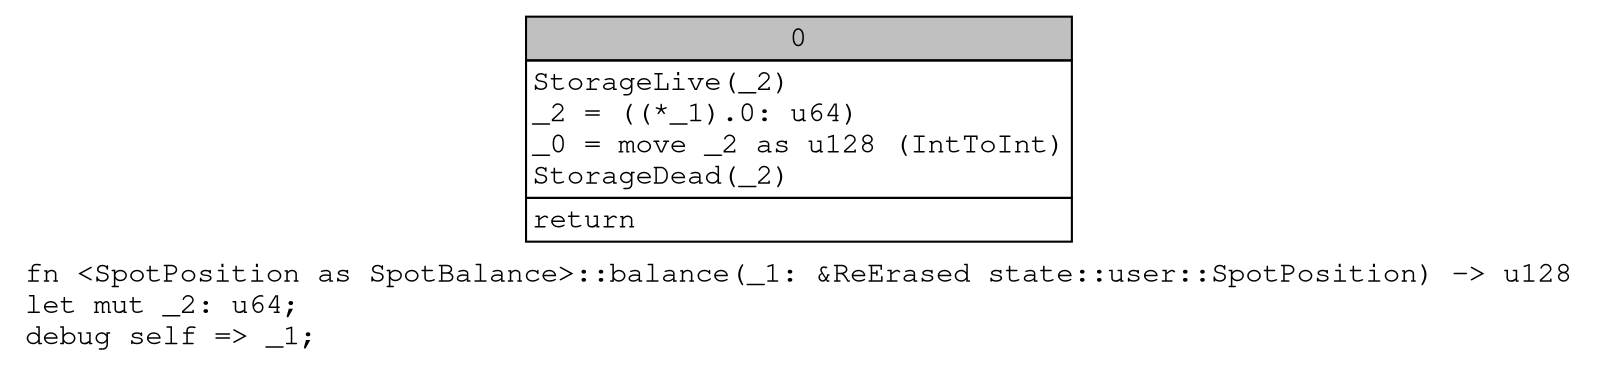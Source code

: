 digraph Mir_0_4333 {
    graph [fontname="Courier, monospace"];
    node [fontname="Courier, monospace"];
    edge [fontname="Courier, monospace"];
    label=<fn &lt;SpotPosition as SpotBalance&gt;::balance(_1: &amp;ReErased state::user::SpotPosition) -&gt; u128<br align="left"/>let mut _2: u64;<br align="left"/>debug self =&gt; _1;<br align="left"/>>;
    bb0__0_4333 [shape="none", label=<<table border="0" cellborder="1" cellspacing="0"><tr><td bgcolor="gray" align="center" colspan="1">0</td></tr><tr><td align="left" balign="left">StorageLive(_2)<br/>_2 = ((*_1).0: u64)<br/>_0 = move _2 as u128 (IntToInt)<br/>StorageDead(_2)<br/></td></tr><tr><td align="left">return</td></tr></table>>];
}
